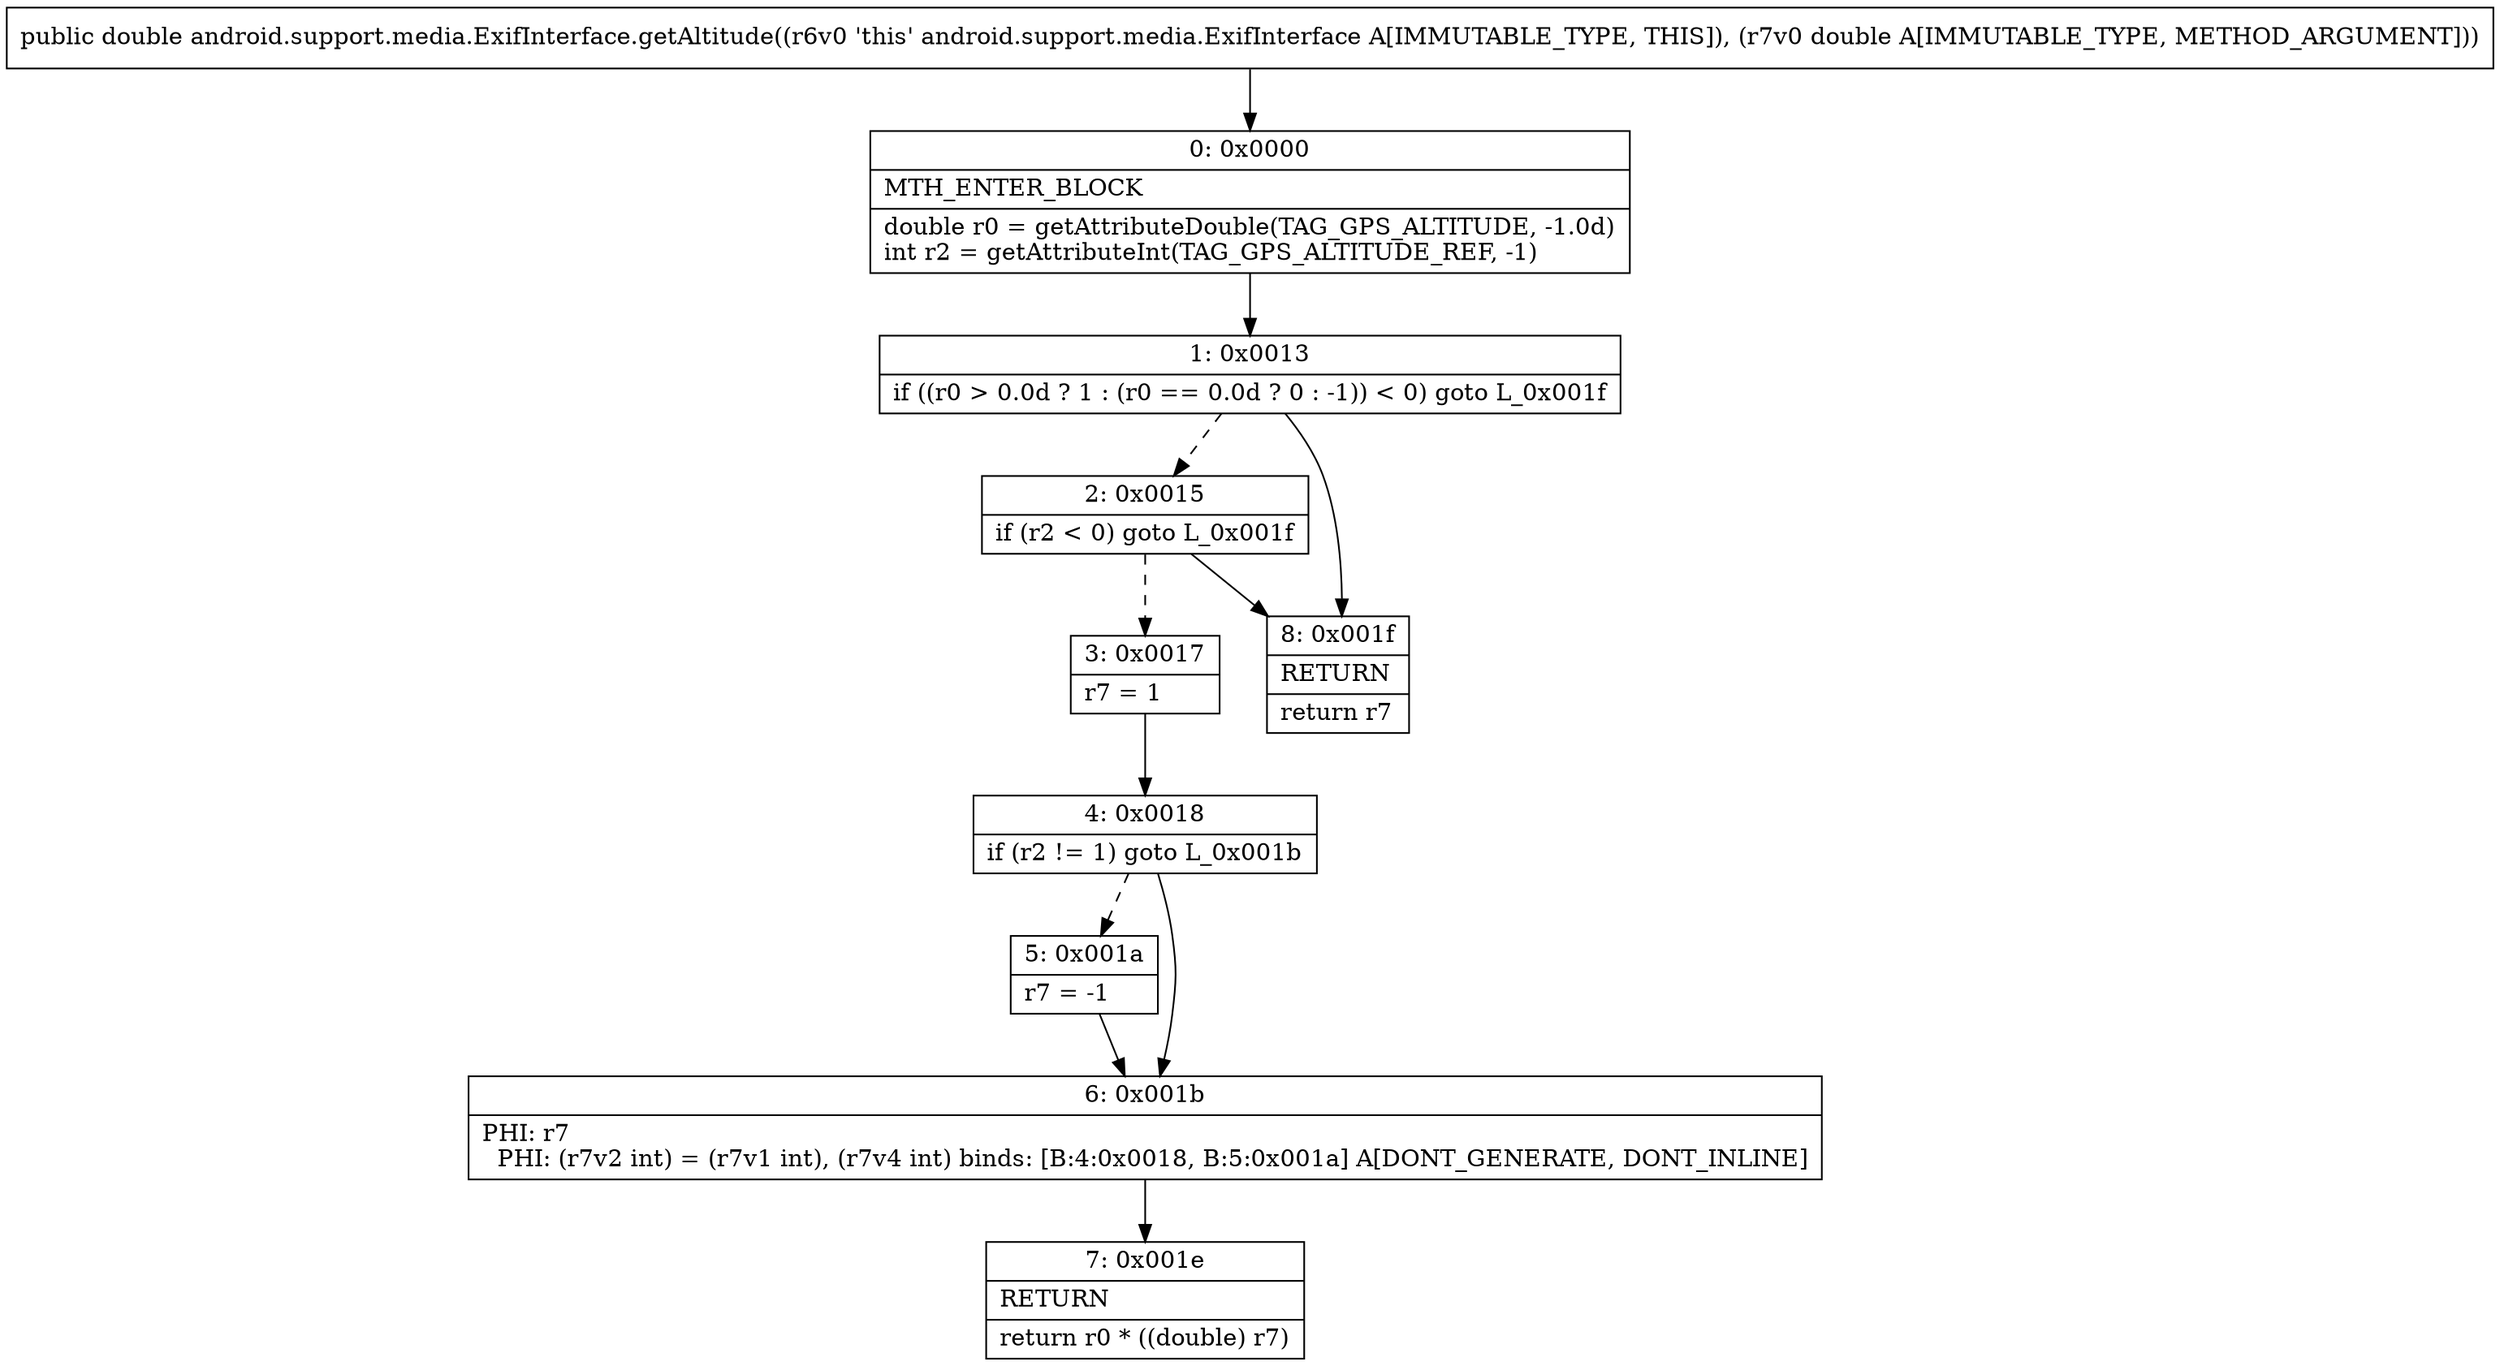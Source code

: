 digraph "CFG forandroid.support.media.ExifInterface.getAltitude(D)D" {
Node_0 [shape=record,label="{0\:\ 0x0000|MTH_ENTER_BLOCK\l|double r0 = getAttributeDouble(TAG_GPS_ALTITUDE, \-1.0d)\lint r2 = getAttributeInt(TAG_GPS_ALTITUDE_REF, \-1)\l}"];
Node_1 [shape=record,label="{1\:\ 0x0013|if ((r0 \> 0.0d ? 1 : (r0 == 0.0d ? 0 : \-1)) \< 0) goto L_0x001f\l}"];
Node_2 [shape=record,label="{2\:\ 0x0015|if (r2 \< 0) goto L_0x001f\l}"];
Node_3 [shape=record,label="{3\:\ 0x0017|r7 = 1\l}"];
Node_4 [shape=record,label="{4\:\ 0x0018|if (r2 != 1) goto L_0x001b\l}"];
Node_5 [shape=record,label="{5\:\ 0x001a|r7 = \-1\l}"];
Node_6 [shape=record,label="{6\:\ 0x001b|PHI: r7 \l  PHI: (r7v2 int) = (r7v1 int), (r7v4 int) binds: [B:4:0x0018, B:5:0x001a] A[DONT_GENERATE, DONT_INLINE]\l}"];
Node_7 [shape=record,label="{7\:\ 0x001e|RETURN\l|return r0 * ((double) r7)\l}"];
Node_8 [shape=record,label="{8\:\ 0x001f|RETURN\l|return r7\l}"];
MethodNode[shape=record,label="{public double android.support.media.ExifInterface.getAltitude((r6v0 'this' android.support.media.ExifInterface A[IMMUTABLE_TYPE, THIS]), (r7v0 double A[IMMUTABLE_TYPE, METHOD_ARGUMENT])) }"];
MethodNode -> Node_0;
Node_0 -> Node_1;
Node_1 -> Node_2[style=dashed];
Node_1 -> Node_8;
Node_2 -> Node_3[style=dashed];
Node_2 -> Node_8;
Node_3 -> Node_4;
Node_4 -> Node_5[style=dashed];
Node_4 -> Node_6;
Node_5 -> Node_6;
Node_6 -> Node_7;
}

